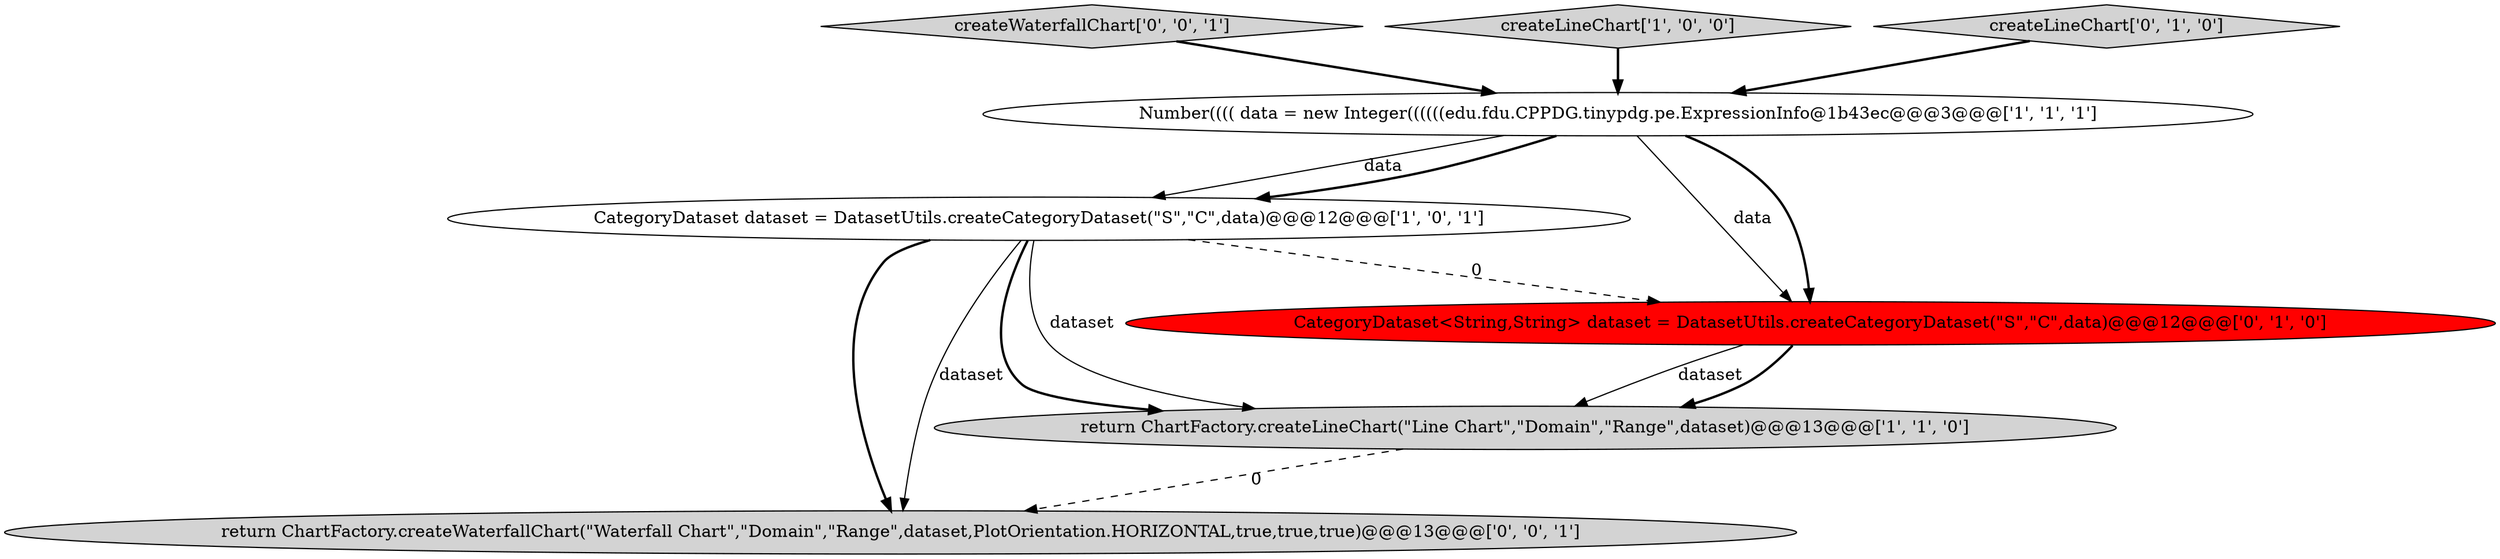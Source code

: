 digraph {
6 [style = filled, label = "createWaterfallChart['0', '0', '1']", fillcolor = lightgray, shape = diamond image = "AAA0AAABBB3BBB"];
7 [style = filled, label = "return ChartFactory.createWaterfallChart(\"Waterfall Chart\",\"Domain\",\"Range\",dataset,PlotOrientation.HORIZONTAL,true,true,true)@@@13@@@['0', '0', '1']", fillcolor = lightgray, shape = ellipse image = "AAA0AAABBB3BBB"];
2 [style = filled, label = "Number(((( data = new Integer((((((edu.fdu.CPPDG.tinypdg.pe.ExpressionInfo@1b43ec@@@3@@@['1', '1', '1']", fillcolor = white, shape = ellipse image = "AAA0AAABBB1BBB"];
1 [style = filled, label = "CategoryDataset dataset = DatasetUtils.createCategoryDataset(\"S\",\"C\",data)@@@12@@@['1', '0', '1']", fillcolor = white, shape = ellipse image = "AAA0AAABBB1BBB"];
3 [style = filled, label = "createLineChart['1', '0', '0']", fillcolor = lightgray, shape = diamond image = "AAA0AAABBB1BBB"];
0 [style = filled, label = "return ChartFactory.createLineChart(\"Line Chart\",\"Domain\",\"Range\",dataset)@@@13@@@['1', '1', '0']", fillcolor = lightgray, shape = ellipse image = "AAA0AAABBB1BBB"];
5 [style = filled, label = "CategoryDataset<String,String> dataset = DatasetUtils.createCategoryDataset(\"S\",\"C\",data)@@@12@@@['0', '1', '0']", fillcolor = red, shape = ellipse image = "AAA1AAABBB2BBB"];
4 [style = filled, label = "createLineChart['0', '1', '0']", fillcolor = lightgray, shape = diamond image = "AAA0AAABBB2BBB"];
2->5 [style = solid, label="data"];
5->0 [style = solid, label="dataset"];
1->0 [style = bold, label=""];
4->2 [style = bold, label=""];
3->2 [style = bold, label=""];
5->0 [style = bold, label=""];
1->5 [style = dashed, label="0"];
0->7 [style = dashed, label="0"];
2->1 [style = solid, label="data"];
1->7 [style = bold, label=""];
2->1 [style = bold, label=""];
1->0 [style = solid, label="dataset"];
1->7 [style = solid, label="dataset"];
2->5 [style = bold, label=""];
6->2 [style = bold, label=""];
}
